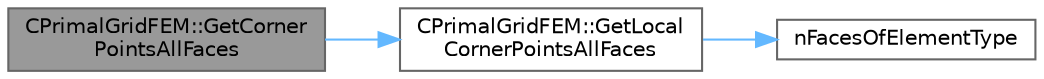 digraph "CPrimalGridFEM::GetCornerPointsAllFaces"
{
 // LATEX_PDF_SIZE
  bgcolor="transparent";
  edge [fontname=Helvetica,fontsize=10,labelfontname=Helvetica,labelfontsize=10];
  node [fontname=Helvetica,fontsize=10,shape=box,height=0.2,width=0.4];
  rankdir="LR";
  Node1 [id="Node000001",label="CPrimalGridFEM::GetCorner\lPointsAllFaces",height=0.2,width=0.4,color="gray40", fillcolor="grey60", style="filled", fontcolor="black",tooltip="Get all the corner points of all the faces of this element. It must be made sure that the numbering o..."];
  Node1 -> Node2 [id="edge1_Node000001_Node000002",color="steelblue1",style="solid",tooltip=" "];
  Node2 [id="Node000002",label="CPrimalGridFEM::GetLocal\lCornerPointsAllFaces",height=0.2,width=0.4,color="grey40", fillcolor="white", style="filled",URL="$classCPrimalGridFEM.html#ac3054ca92ecdd09e3867195fbb2d808a",tooltip="Static member function to get the local the corner points of all the faces of this element...."];
  Node2 -> Node3 [id="edge2_Node000002_Node000003",color="steelblue1",style="solid",tooltip=" "];
  Node3 [id="Node000003",label="nFacesOfElementType",height=0.2,width=0.4,color="grey40", fillcolor="white", style="filled",URL="$option__structure_8hpp.html#aedf41dbeca365955b503af6c3475f13f",tooltip="Get the number of faces of the element."];
}

